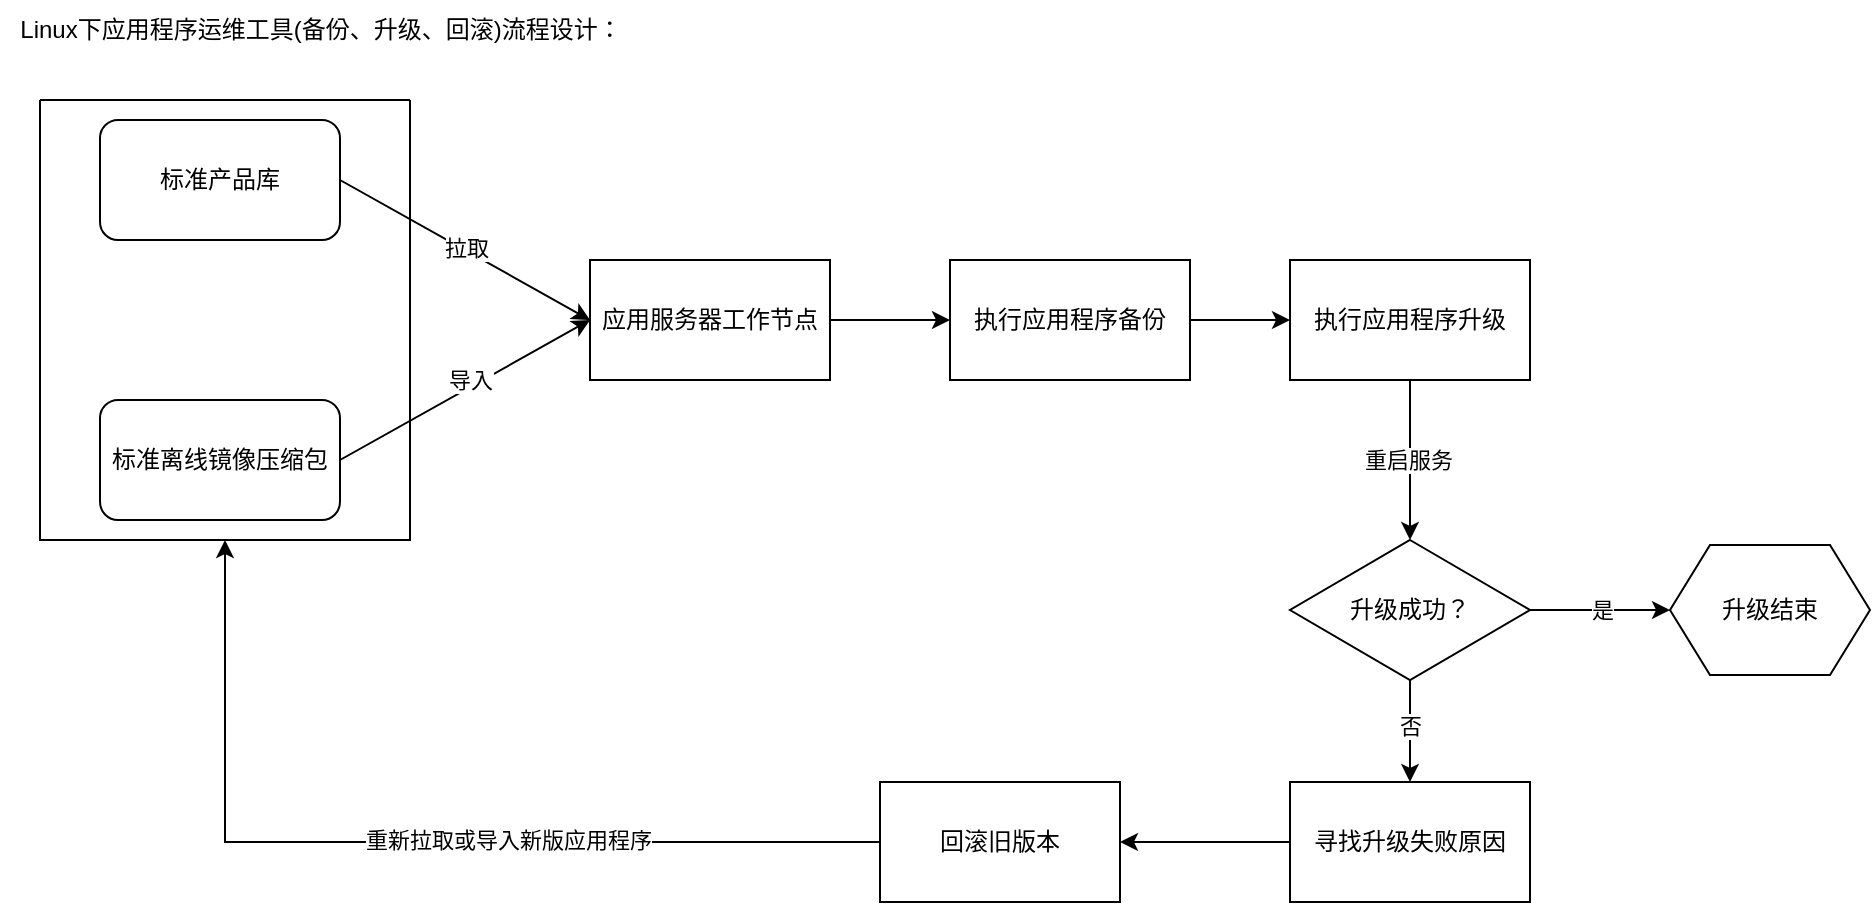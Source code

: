 <mxfile version="24.7.17">
  <diagram name="第 1 页" id="iL0ZIYhNxqJdBKBGuAn-">
    <mxGraphModel dx="1283" dy="1136" grid="1" gridSize="10" guides="1" tooltips="1" connect="1" arrows="1" fold="1" page="1" pageScale="1" pageWidth="1169" pageHeight="827" math="0" shadow="0">
      <root>
        <mxCell id="0" />
        <mxCell id="1" parent="0" />
        <mxCell id="0podaLyMeC9fFMrZwwE8-1" value="Linux下应用程序运维工具(备份、升级、回滚)流程设计：" style="text;html=1;align=center;verticalAlign=middle;resizable=0;points=[];autosize=1;strokeColor=none;fillColor=none;" vertex="1" parent="1">
          <mxGeometry x="80" y="180" width="320" height="30" as="geometry" />
        </mxCell>
        <mxCell id="0podaLyMeC9fFMrZwwE8-2" value="标准产品库" style="rounded=1;whiteSpace=wrap;html=1;" vertex="1" parent="1">
          <mxGeometry x="130" y="240" width="120" height="60" as="geometry" />
        </mxCell>
        <mxCell id="0podaLyMeC9fFMrZwwE8-3" value="标准离线镜像压缩包" style="rounded=1;whiteSpace=wrap;html=1;" vertex="1" parent="1">
          <mxGeometry x="130" y="380" width="120" height="60" as="geometry" />
        </mxCell>
        <mxCell id="0podaLyMeC9fFMrZwwE8-4" value="应用服务器工作节点" style="rounded=0;whiteSpace=wrap;html=1;" vertex="1" parent="1">
          <mxGeometry x="375" y="310" width="120" height="60" as="geometry" />
        </mxCell>
        <mxCell id="0podaLyMeC9fFMrZwwE8-5" style="edgeStyle=orthogonalEdgeStyle;rounded=0;orthogonalLoop=1;jettySize=auto;html=1;exitX=0.5;exitY=1;exitDx=0;exitDy=0;entryX=0.5;entryY=0;entryDx=0;entryDy=0;" edge="1" parent="1" source="0podaLyMeC9fFMrZwwE8-7" target="0podaLyMeC9fFMrZwwE8-14">
          <mxGeometry relative="1" as="geometry" />
        </mxCell>
        <mxCell id="0podaLyMeC9fFMrZwwE8-6" value="重启服务" style="edgeLabel;html=1;align=center;verticalAlign=middle;resizable=0;points=[];" vertex="1" connectable="0" parent="0podaLyMeC9fFMrZwwE8-5">
          <mxGeometry y="-1" relative="1" as="geometry">
            <mxPoint as="offset" />
          </mxGeometry>
        </mxCell>
        <mxCell id="0podaLyMeC9fFMrZwwE8-7" value="执行应用程序升级" style="rounded=0;whiteSpace=wrap;html=1;" vertex="1" parent="1">
          <mxGeometry x="725" y="310" width="120" height="60" as="geometry" />
        </mxCell>
        <mxCell id="0podaLyMeC9fFMrZwwE8-8" style="edgeStyle=orthogonalEdgeStyle;rounded=0;orthogonalLoop=1;jettySize=auto;html=1;exitX=1;exitY=0.5;exitDx=0;exitDy=0;entryX=0;entryY=0.5;entryDx=0;entryDy=0;" edge="1" parent="1" source="0podaLyMeC9fFMrZwwE8-9" target="0podaLyMeC9fFMrZwwE8-7">
          <mxGeometry relative="1" as="geometry" />
        </mxCell>
        <mxCell id="0podaLyMeC9fFMrZwwE8-9" value="执行应用程序备份" style="rounded=0;whiteSpace=wrap;html=1;" vertex="1" parent="1">
          <mxGeometry x="555" y="310" width="120" height="60" as="geometry" />
        </mxCell>
        <mxCell id="0podaLyMeC9fFMrZwwE8-10" style="edgeStyle=orthogonalEdgeStyle;rounded=0;orthogonalLoop=1;jettySize=auto;html=1;exitX=1;exitY=0.5;exitDx=0;exitDy=0;entryX=0;entryY=0.5;entryDx=0;entryDy=0;" edge="1" parent="1" source="0podaLyMeC9fFMrZwwE8-14" target="0podaLyMeC9fFMrZwwE8-15">
          <mxGeometry relative="1" as="geometry" />
        </mxCell>
        <mxCell id="0podaLyMeC9fFMrZwwE8-11" value="是" style="edgeLabel;html=1;align=center;verticalAlign=middle;resizable=0;points=[];" vertex="1" connectable="0" parent="0podaLyMeC9fFMrZwwE8-10">
          <mxGeometry x="0.029" relative="1" as="geometry">
            <mxPoint as="offset" />
          </mxGeometry>
        </mxCell>
        <mxCell id="0podaLyMeC9fFMrZwwE8-12" style="edgeStyle=orthogonalEdgeStyle;rounded=0;orthogonalLoop=1;jettySize=auto;html=1;exitX=0.5;exitY=1;exitDx=0;exitDy=0;entryX=0.5;entryY=0;entryDx=0;entryDy=0;" edge="1" parent="1" source="0podaLyMeC9fFMrZwwE8-14" target="0podaLyMeC9fFMrZwwE8-19">
          <mxGeometry relative="1" as="geometry" />
        </mxCell>
        <mxCell id="0podaLyMeC9fFMrZwwE8-13" value="否" style="edgeLabel;html=1;align=center;verticalAlign=middle;resizable=0;points=[];" vertex="1" connectable="0" parent="0podaLyMeC9fFMrZwwE8-12">
          <mxGeometry x="-0.098" relative="1" as="geometry">
            <mxPoint as="offset" />
          </mxGeometry>
        </mxCell>
        <mxCell id="0podaLyMeC9fFMrZwwE8-14" value="升级成功？" style="rhombus;whiteSpace=wrap;html=1;" vertex="1" parent="1">
          <mxGeometry x="725" y="450" width="120" height="70" as="geometry" />
        </mxCell>
        <mxCell id="0podaLyMeC9fFMrZwwE8-15" value="升级结束" style="shape=hexagon;perimeter=hexagonPerimeter2;whiteSpace=wrap;html=1;fixedSize=1;" vertex="1" parent="1">
          <mxGeometry x="915" y="452.5" width="100" height="65" as="geometry" />
        </mxCell>
        <mxCell id="0podaLyMeC9fFMrZwwE8-16" style="edgeStyle=orthogonalEdgeStyle;rounded=0;orthogonalLoop=1;jettySize=auto;html=1;entryX=0.5;entryY=1;entryDx=0;entryDy=0;exitX=0;exitY=0.5;exitDx=0;exitDy=0;" edge="1" parent="1" source="0podaLyMeC9fFMrZwwE8-26" target="0podaLyMeC9fFMrZwwE8-20">
          <mxGeometry relative="1" as="geometry">
            <mxPoint x="440" y="602" as="sourcePoint" />
          </mxGeometry>
        </mxCell>
        <mxCell id="0podaLyMeC9fFMrZwwE8-17" value="重新拉取或导入新版应用程序" style="edgeLabel;html=1;align=center;verticalAlign=middle;resizable=0;points=[];" vertex="1" connectable="0" parent="0podaLyMeC9fFMrZwwE8-16">
          <mxGeometry x="-0.222" y="-1" relative="1" as="geometry">
            <mxPoint as="offset" />
          </mxGeometry>
        </mxCell>
        <mxCell id="0podaLyMeC9fFMrZwwE8-18" style="edgeStyle=orthogonalEdgeStyle;rounded=0;orthogonalLoop=1;jettySize=auto;html=1;exitX=0;exitY=0.5;exitDx=0;exitDy=0;entryX=1;entryY=0.5;entryDx=0;entryDy=0;" edge="1" parent="1" source="0podaLyMeC9fFMrZwwE8-19" target="0podaLyMeC9fFMrZwwE8-26">
          <mxGeometry relative="1" as="geometry" />
        </mxCell>
        <mxCell id="0podaLyMeC9fFMrZwwE8-19" value="&lt;div&gt;寻找升级失败原因&lt;/div&gt;" style="rounded=0;whiteSpace=wrap;html=1;" vertex="1" parent="1">
          <mxGeometry x="725" y="571" width="120" height="60" as="geometry" />
        </mxCell>
        <mxCell id="0podaLyMeC9fFMrZwwE8-20" value="" style="swimlane;startSize=0;" vertex="1" parent="1">
          <mxGeometry x="100" y="230" width="185" height="220" as="geometry" />
        </mxCell>
        <mxCell id="0podaLyMeC9fFMrZwwE8-21" value="" style="endArrow=classic;html=1;rounded=0;exitX=1;exitY=0.5;exitDx=0;exitDy=0;entryX=0;entryY=0.5;entryDx=0;entryDy=0;" edge="1" parent="1" source="0podaLyMeC9fFMrZwwE8-2" target="0podaLyMeC9fFMrZwwE8-4">
          <mxGeometry width="50" height="50" relative="1" as="geometry">
            <mxPoint x="675" y="490" as="sourcePoint" />
            <mxPoint x="725" y="440" as="targetPoint" />
          </mxGeometry>
        </mxCell>
        <mxCell id="0podaLyMeC9fFMrZwwE8-22" value="拉取" style="edgeLabel;html=1;align=center;verticalAlign=middle;resizable=0;points=[];" vertex="1" connectable="0" parent="0podaLyMeC9fFMrZwwE8-21">
          <mxGeometry x="-0.001" y="1" relative="1" as="geometry">
            <mxPoint as="offset" />
          </mxGeometry>
        </mxCell>
        <mxCell id="0podaLyMeC9fFMrZwwE8-23" value="" style="endArrow=classic;html=1;rounded=0;exitX=1;exitY=0.5;exitDx=0;exitDy=0;" edge="1" parent="1" source="0podaLyMeC9fFMrZwwE8-3">
          <mxGeometry width="50" height="50" relative="1" as="geometry">
            <mxPoint x="675" y="490" as="sourcePoint" />
            <mxPoint x="375" y="340" as="targetPoint" />
          </mxGeometry>
        </mxCell>
        <mxCell id="0podaLyMeC9fFMrZwwE8-24" value="导入" style="edgeLabel;html=1;align=center;verticalAlign=middle;resizable=0;points=[];" vertex="1" connectable="0" parent="0podaLyMeC9fFMrZwwE8-23">
          <mxGeometry x="-0.018" y="1" relative="1" as="geometry">
            <mxPoint x="4" y="-5" as="offset" />
          </mxGeometry>
        </mxCell>
        <mxCell id="0podaLyMeC9fFMrZwwE8-25" value="" style="endArrow=classic;html=1;rounded=0;exitX=1;exitY=0.5;exitDx=0;exitDy=0;entryX=0;entryY=0.5;entryDx=0;entryDy=0;" edge="1" parent="1" source="0podaLyMeC9fFMrZwwE8-4" target="0podaLyMeC9fFMrZwwE8-9">
          <mxGeometry width="50" height="50" relative="1" as="geometry">
            <mxPoint x="675" y="490" as="sourcePoint" />
            <mxPoint x="725" y="440" as="targetPoint" />
          </mxGeometry>
        </mxCell>
        <mxCell id="0podaLyMeC9fFMrZwwE8-26" value="回滚旧版本" style="rounded=0;whiteSpace=wrap;html=1;" vertex="1" parent="1">
          <mxGeometry x="520" y="571" width="120" height="60" as="geometry" />
        </mxCell>
      </root>
    </mxGraphModel>
  </diagram>
</mxfile>
